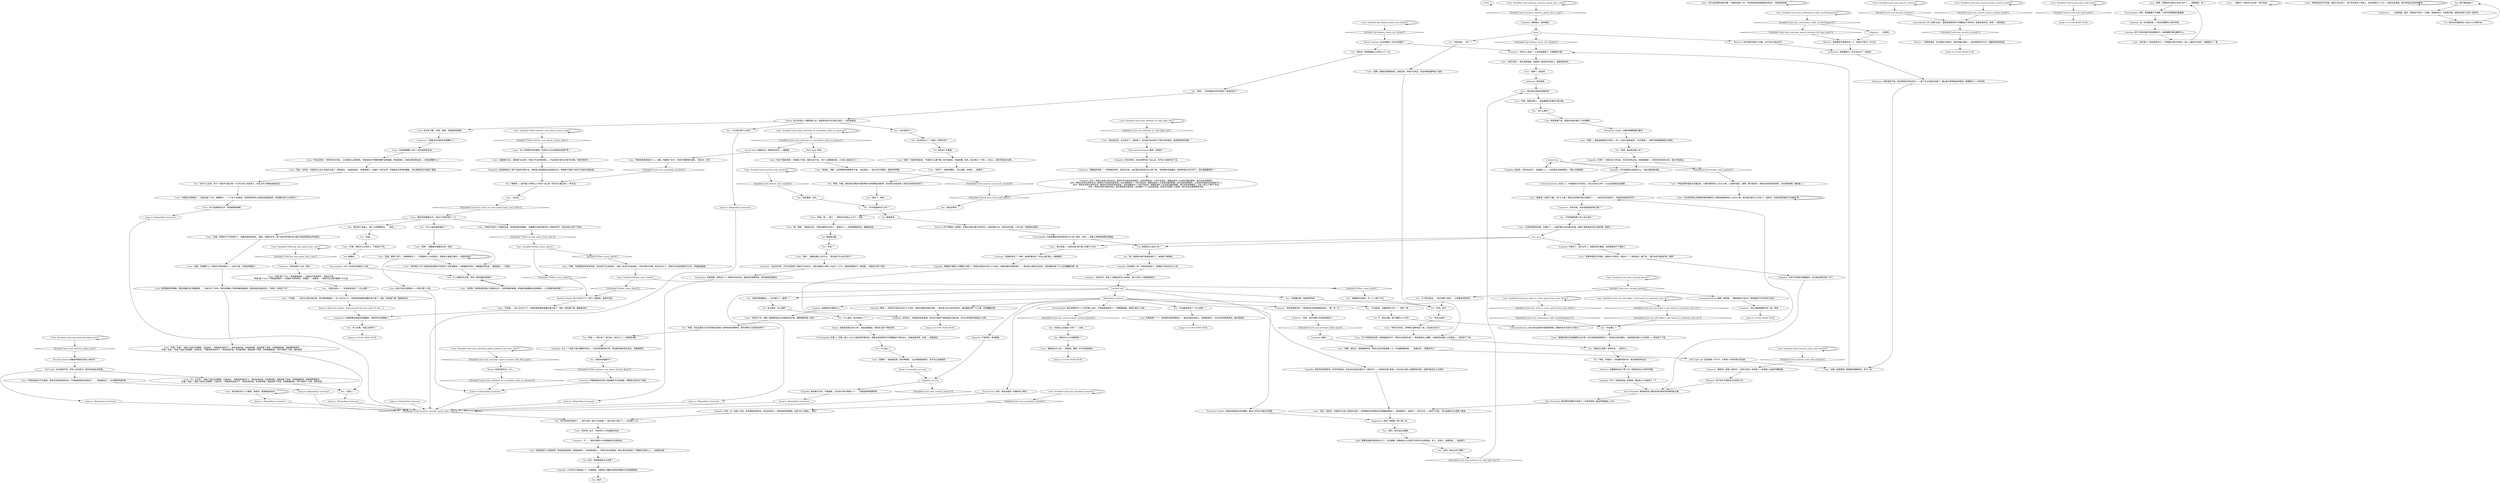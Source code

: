 # YARD / CUNO BEFRIEND WC
# Figure Cuno out WC
#* opens getting speed
#* ... buying pants
# ==================================================
digraph G {
	  0 [label="START"];
	  1 [label="input"];
	  2 [label="Cuno: “你听到了吗，坤妮？猪猡想说自己没法解决这件事，猪猡想跟坤诺一起住！”"];
	  3 [label="Cuno: “唷，坤妮。”他抬起头来。“坤诺没跟你说过吗？！坤诺说了——坤诺想跟谁说话，就跟谁说话。”"];
	  4 [label="Composure: 他通常都会直视你的眼睛的，刚刚有样东西破裂了。"];
	  5 [label="Reaction Speed: 有人忘记关门了？那个人就是他。是意外还是……"];
	  6 [label="Cuno: Variable[\"yard.eternite_hub_reached\"]"];
	  7 [label="Variable[\"yard.eternite_hub_reached\"]", shape=diamond];
	  8 [label="!(Variable[\"yard.eternite_hub_reached\"])", shape=diamond];
	  9 [label="You: “她是怎么回事？真是可怕……疯狂吓人。”"];
	  10 [label="Shivers: 空气中飘来一丝寒意，仿佛水在拍打着冰冷的石头，或是滴落下来。在附近的走廊，三年以前，角落里有双鞋子……"];
	  11 [label="Cuno: 这孩子现在还是那样——毕竟只是个小孩。"];
	  12 [label="You: “哇哦……”"];
	  13 [label="Cuno: “没错，就是那里。她就缩在壁橱旁边，疯子一样。”"];
	  14 [label="You: （回到谈话中。）“你说她混进来了？怎么回事？”"];
	  15 [label="Cuno: “都在坤诺掌握之中。”他从门牙缝中唾了一口。"];
	  16 [label="Cuno: “坤诺会帮你搞定非法毒品的，只要你替坤诺大人办点小事——就帮你搞定，猪猡。等你拿到货，坤诺还会给你搞来更多。出手很阔绰哦，猪皮条儿。”"];
	  17 [label="Cuno: “而且，该死的，你甚至可以进入坤诺的王国了！那堆亘石，”他指向后院，“那是扇暗门，知道吗？把它拉开，你就能进去坤诺的棚屋。”他以善意的点头结束了邀请。"];
	  18 [label="Conceptualization: 解释？就好像……解释某种*作品*吗？某种超前于时代的前卫作品？"];
	  19 [label="You: 我很感兴趣。"];
	  20 [label="Cuno: 他又弯下腰。“说吧，猪猡。坤诺能掌控局势。”"];
	  21 [label="You: “万一她真的杀过呢，坤诺？那样就能说得通了……”"];
	  22 [label="Cuno: “她可能还杀过一头猪呢。我是说，我很确定她杀过。”"];
	  23 [label="You: “拜托，她可没杀过警察。”"];
	  24 [label="Jump to: [Regarding Cunoesse]"];
	  25 [label="Jump to: [Regarding Cunoesse]"];
	  26 [label="You: “明白了，坤诺。”"];
	  27 [label="Cuno: “你少他妈管坤诺的闲事！”他把你赶到一边。”坤诺知道坤诺突破得有多用力，坤诺拼命突破……”"];
	  28 [label="Cuno: “放弃吧，条子。否则坤大人不会善罢甘休的。”"];
	  29 [label="Cunoesse: “痛苦吧，混蛋！疼死你！”这孩子没有一丝笑意——反倒像一头龇牙咧嘴的狼。"];
	  30 [label="Empathy: 此外，坤诺从未停止和你交流，甚至时不时地还有些享受。当你试图和另一个孩子说话时，就像在面对一头走投无路的野兽，她只会发出嘶嘶声。\n此外，坤诺从未停止和你交流，甚至时不时地还有些享受。当你试图和另一个孩子说话时，就像在面对一头走投无路的野兽，她只会发出嘶嘶声，以及他们给她的任务就是*杀人*。\n此外，坤诺从未停止和你交流，甚至时不时地还有些享受。当你试图和另一个孩子说话时，就像在面对一头走投无路的野兽，她只会发出嘶嘶声，以及一些关于*脖子*的话。\n还有，坤诺也没有不跟你说话。有时候甚至还很享受。当你跟另一个人说话的时候，感觉对方就像一只困兽。她只会发出嘶嘶嘶的声音。"];
	  31 [label="Shivers: 一阵寒意涌来，风从南部大道吹过，猛烈地抽打着你——怪你想把他们分开，想毁掉坤诺的街道。"];
	  32 [label="Encyclopedia: 听上去像*北边*，像是被苔原和针叶林覆盖的卡特拉洲。距离这里非常，非常——极其遥远。"];
	  33 [label="suru_ency"];
	  34 [label="Cuno: “她总是在说：女水妖这个，渔民那个。现在她只会在嗑了闪电丸的时候说。或者是枪响的时候。”"];
	  35 [label="Authority: 害怕真相。"];
	  36 [label="Jump to: [Regarding Cunoesse]"];
	  37 [label="Cuno: “没错，她就在那儿。”他指着围栏后面的公寓大楼。"];
	  38 [label="You: “你不知道她叫什么吗？”"];
	  39 [label="Cuno: “很好。”他擦去额头上的汗水。”现在我们可以谈*生意*了。”"];
	  40 [label="Cuno: “没错，你想要什么？坤诺可以帮你牵线——”他开口道，不再低声细语了。"];
	  41 [label="Jump to: [CUNO MAIN HUB]"];
	  42 [label="Reaction Speed: 就像诺伊德提过的私人电台吗？"];
	  43 [label="Empathy: 怎么了？他是个难以管教的年轻人，在你的犯罪现场打转，到处散布煽动性的言论，试图激怒你。"];
	  44 [label="Cunoesse: “不……”围栏后面的小东西就像在吐毛球似的。"];
	  45 [label="Cunoesse: “你还好吗，坤诺？”她看起来忧心忡忡的，那个*坤大人*把她弄糊涂了。"];
	  46 [label="Cunoesse: “*混蛋*你们他妈的在嘟囔什么？！”"];
	  47 [label="Empathy: 你成功了，他们分开了。他甚至背对着她，这样她就读不了唇语了。"];
	  48 [label="You: 那里有红头发的人吗？"];
	  49 [label="You: 现在这个不重要。"];
	  50 [label="Cuno: “是啊，我看到你去做*女水妖*治疗了……很黑暗吧，哈？”"];
	  51 [label="Cuno: “这跟我们无关。那就是*女水妖*。坤诺才不会多管闲事——不会四处打探*女水妖*的闲事。坤诺可聪明了。”"];
	  52 [label="Encyclopedia: 488？刑法并没有超过190条。"];
	  53 [label="Cunoesse: 尽管她朋友的声音小到她都听不见的程度，坤妮斯已经失去了笑容。"];
	  54 [label="Cuno: “是啊，她确实很想搞死他。但她没有。坤诺不在附近。而且坤妮是跟坤诺一起的。”"];
	  55 [label="Cuno: “没错，她是个疯子。”他凑得更近了。“不是那种小儿科的疯狂，而是放火烧猫之类的——她是玩真的。”"];
	  56 [label="You: “玩什么真的？”"];
	  57 [label="Cunoesse: “你说什么坤诺？”小女孩歪着脖子，盯着那栋大楼。"];
	  58 [label="You: “为什么她全身都湿透了？”"];
	  59 [label="You: “她需要专业帮助。你一个人做不了的。”"];
	  60 [label="Cuno: “坤诺对流浪汉一向很好说话，坤诺知道你有需要。”他像展示货品的面包师一样摊开双手，涨红的脸上绽开了笑容。"];
	  61 [label="You: “关于那次枪击……我不是那个意思……只是警告鸣枪而已。”"];
	  62 [label="You: 不，我没兴趣，我不想要什么*艺术*。"];
	  63 [label="Cuno: “你他妈嘟囔什么呢？”他也低声回复道。"];
	  64 [label="Rhetoric: 她重重地读出了那个词。希望这样会让你很不舒服。"];
	  65 [label="Cuno: “没事的！”他挺直后背，面向坤妮斯。“这头猪想挑拨我们，我不会让他得逞的。”"];
	  66 [label="Cuno: “一群疯子？该死的*女水妖*？我不知道……”"];
	  67 [label="Encyclopedia: 苏鲁人。苏鲁人是工人主义大国瓦萨的原住民，聚集在被苔原和针叶林覆盖的卡特拉洲上。距离这里非常，非常——极其遥远。"];
	  68 [label="Jump to: [Regarding Cunoesse]"];
	  69 [label="Cuno: Variable[\"yard.cuno_endurannce_talks_murderhangover\"]"];
	  70 [label="Variable[\"yard.cuno_endurannce_talks_murderhangover\"]", shape=diamond];
	  71 [label="!(Variable[\"yard.cuno_endurannce_talks_murderhangover\"])", shape=diamond];
	  72 [label="Cuno: “还记得你想让坤诺帮你牵线搭桥吗？如果你能帮坤诺大人办点小事，现在我们就可以*详谈*了。我和你，坤诺会帮你搞定*非法毒品*的。”"];
	  73 [label="Cuno: Variable[\"TASK.buy_faln_pants_from_cuno\"]"];
	  74 [label="Variable[\"TASK.buy_faln_pants_from_cuno\"]", shape=diamond];
	  75 [label="!(Variable[\"TASK.buy_faln_pants_from_cuno\"])", shape=diamond];
	  76 [label="Jump to: [CUNO MAIN HUB]"];
	  77 [label="Cuno: Variable[\"apt.hallway_boots_orb_clicked\"]"];
	  78 [label="Variable[\"apt.hallway_boots_orb_clicked\"]", shape=diamond];
	  79 [label="!(Variable[\"apt.hallway_boots_orb_clicked\"])", shape=diamond];
	  80 [label="Empathy: 不是坤诺，是坤妮斯。"];
	  81 [label="You: “什么意思，她对谁放火了？”"];
	  82 [label="Empathy: 坤妮斯才是两人中更糟心的那个。坤诺在你身边并没什么不自在，但躲在围栏后面的那个，一直在担心她的生命安全，就好像她*做*了什么非常糟糕的事一样。"];
	  83 [label="Empathy: 她很明白你想做什么。"];
	  84 [label="You: “你是怎么处理这一切的？”（总结。）"];
	  85 [label="Empathy: 有些事太可怕，不能细想。*女水妖*还有*卑鄙小人*……可能是某种防御机制。"];
	  86 [label="You: （行动起来，试着把他们分开。）“坤诺！喂！……”"];
	  87 [label="You: “你是说她……疯了？”"];
	  88 [label="Cuno: Variable[\"yard.cuno_befriend_failed_once\"]"];
	  89 [label="Variable[\"yard.cuno_befriend_failed_once\"]", shape=diamond];
	  90 [label="!(Variable[\"yard.cuno_befriend_failed_once\"])", shape=diamond];
	  91 [label="Cuno: “放轻松，坤妮。比起铁锤坤诺更喜欢子弹。”他点着头，一副大孩子的模样，感到非常骄傲。"];
	  92 [label="Empathy: 失策了。但他仍在小声说话，你还没有失去他。但别再搞砸了，否则你将彻底失去他。谁也不能保证。"];
	  93 [label="Cuno: “苏鲁人，像来自赫姆达尔的男人一样？”这孩子雀跃起来。“有可能哦……她有可能就像赫姆达尔那样。”"];
	  94 [label="Drama: 他之前说的一切都是真心话；但是现在他不仅仅是认真的——他还很真诚。"];
	  95 [label="Cuno: 坤诺安静下来，回答的时候也避开了你的眼睛……"];
	  96 [label="Cuno: “鼻烟电台什么的……相信我，猪猡，你不会想知道的。”"];
	  97 [label="Cuno: “因为她长得真他妈像坤诺。”"];
	  98 [label="Jump to: [Regarding Cunoesse]"];
	  99 [label="You: “好吧，她杀过多少警察？”"];
	  100 [label="Cunoesse: 那个生物从围栏背后看着你们。她的眼睛仿佛在搜索什么。"];
	  101 [label="Cuno: 男孩看着你的眼睛，黑色的瞳孔努力想要聚焦……“我会*杀了*你的。等你给她戴上手铐的瞬间我就跑，然后再找机会接近你，干掉你。听明白了吗？”"];
	  102 [label="Cunoesse: “别给他牵什么线，坤诺！”"];
	  103 [label="Cuno: “你看，坤诺就是这样有张有弛。现在我们可以放轻松。”他扯了扯自己的运动裤。“还有买裤子的事，现在也可以了。坤诺可以给他的猪仔打九折。坤诺能屈能伸。”"];
	  104 [label="Cuno: “没错，坤诺的大门向你敞开了，准备好接受奖励吧，”最后，他摊开双手，像个面包师在展示自己精心挑选的新鲜出炉的糕点。"];
	  105 [label="You: “你需要支援，我是来帮你的。”"];
	  106 [label="You: “坤诺，听着。我知道在你看来*突破界限*这种事情还很新鲜，但对我们这些成年人来说已经是老生常谈了。”"];
	  107 [label="Cunoesse: “坤诺，他们快要让你变成告密者了……”"];
	  108 [label="Empathy: 正常可不是我们能奢望的，你只能运用现有的一切了。"];
	  109 [label="Empathy: 就这样，你的机会来了。但是要小心——你还是有可能搞砸的。不要让坤诺难堪。"];
	  110 [label="You: “唷，我真高兴她不能再烦我们了。她真是个麻烦鬼。”"];
	  111 [label="Encyclopedia: 你是指像她这样的邪恶红毛小鬼？是的，当然——苏鲁人的确有姜黄色的基因。"];
	  112 [label="Logic: 警察的体格对她来说太大了，无法制服。但像她这么大的孩子仍然可以杀死弱者、老人、流浪汉、或者其他……其他孩子。"];
	  113 [label="Cuno: “我就知道你们这群猪猡太过天真，好在坤诺把她控制住了。坤诺会让她冷静的。”他感受到后脑勺上的视线——-然后停了下来。"];
	  114 [label="Cuno: “听着，坤诺可以让你安心。不是我们干的。”"];
	  115 [label="Cuno: “是啊。”他看着你慢慢消化这一信息。"];
	  116 [label="Cuno: “坤诺他妈的也不知道。她的头发全湿了，说不定还尿在了地板上。她在那里待了三天——就待在角落里。每次坤诺出去的时候都在。”"];
	  117 [label="Cuno: Variable[\"yard.cuno_did_killed_a_kid_branch_in_befriend_cuno_wc\"]"];
	  118 [label="Variable[\"yard.cuno_did_killed_a_kid_branch_in_befriend_cuno_wc\"]", shape=diamond];
	  119 [label="!(Variable[\"yard.cuno_did_killed_a_kid_branch_in_befriend_cuno_wc\"])", shape=diamond];
	  120 [label="Endurance: 你很清楚。身体进入了一种排斥休克状态，谋杀后的宿醉效应，很可能是这种情况。"];
	  121 [label="Empathy: 她赢了。"];
	  122 [label="Empathy: 他在你的犯罪现场，对你呼来喝去。而且他已经在这里呆了一段时间了——他常来这里*鬼混*。你必须从他身上挖掘更多信息，他很可能会派上大用场。"];
	  123 [label="You: “她是你的姐妹吗？”"];
	  124 [label="Pain Threshold: 就好像你快要吃不饱饭了！你突然感到一股自怜情绪涌上心间……"];
	  125 [label="Cuno: “那座城一点都不土鳖，*你*才土鳖！坤怒已经厌倦为怒之城辩护了……”他在空中挥动双手。“他妈的赶紧滚开好吗！”"];
	  126 [label="Jump to: [CUNO MAIN HUB]"];
	  127 [label="Jump to: [empathy_success]"];
	  128 [label="Physical Instrument: 蠢货！你搞砸了！"];
	  129 [label="You: “*女水妖*是什么东西？”"];
	  130 [label="You: “真的吗？她想制服别人未免太小了一点。"];
	  131 [label="You: “就在那个走廊上，看门人的壁橱旁边。”（指向。）"];
	  132 [label="You: “好吧，孩子。”"];
	  133 [label="Cuno: “听着！听着！”他指了指自己的眼睛，又指向你。“坤妮是坤诺的手下，坤诺会保护她。你招惹坤妮，就是招惹了坤诺。你再敢威胁她，威胁要把她带走……”\n“听着！听着！”他指了指自己的眼睛，又指向你。“坤妮是坤诺的手下，坤诺会保护她。你招惹坤妮，就是招惹了坤诺。你再敢威胁她，*再*对她挥一次枪，要带走她…….”"];
	  134 [label="Half Light: 也许他做不到，但他一定会尝试。现在的他如此坚信着。"];
	  135 [label="Rhetoric: 他不愿意去想这个问题。这不仅仅又是在吹牛。"];
	  136 [label="Empathy: 上次你过于咄咄逼人了。仔细想想，试着真正*理解*坤诺和坤妮斯之间的精神联结。"];
	  137 [label="Empathy: 看吧——坤诺在你身边并没什么不自在，而她总是躲在围栏后面，一直在担心自己的生命安全，就好像她*做*了什么事。非常糟糕的事。"];
	  138 [label="You: “你觉得她和那个死人有关系吗？”"];
	  139 [label="Pain Threshold: 坤诺即将变土鳖的前景对她来说仿佛切肤之痛。"];
	  140 [label="Jump to: [CUNO MAIN HUB]"];
	  141 [label="Empathy: 你不知道现在该说些什么，只能试着转换话题……"];
	  142 [label="You: “坤诺，听我说——她想要*控制*你，我们得把你带出去。”"];
	  143 [label="Cuno: “疯狂？”他紧张地低语。“你真的什么都不懂。她不是疯狂，而是疯癫，危险。她点燃过一个男人，杀过人，甚至可能还杀过猪……”"];
	  144 [label="Encyclopedia: 当然，奇闻趣事并不重要，只有你的警察事务最重要。"];
	  145 [label="You: “女水妖治疗？”"];
	  146 [label="You: “杀人的事，你是认真的吗？”"];
	  147 [label="Savoir Faire: 脑袋别动，就用你的余光——看着她。"];
	  148 [label="You: 看着坤诺。"];
	  149 [label="Cuno: “没人知道她的名字，坤诺就喊她坤妮。”"];
	  150 [label="Cuno: “专业的。”"];
	  151 [label="Cuno: “想找坤诺大人的麻烦吗！想找我的麻烦吗！想找麻烦吗！”他的唾沫横飞。“坤诺只会扔得更高！更加-更加-更加快！不要阻拦坤诺大人——远离反应堆！”"];
	  152 [label="Cunoesse: “你告诉他，现在他就知道你很土鳖了！”"];
	  153 [label="Cuno: “你也去死吧，”他转向你补充到。“让坤诺陷入这等境地。坤诺他妈的不需要*解释*这种破事，坤诺是国王，他是这里的统治者——你他妈想要什么？”"];
	  154 [label="Empathy: 他也像你一样，开始说悄悄话了。看看接下来会发生什么吧……"];
	  155 [label="Cuno: “她才不是麻烦鬼！”他提高了声调，很快又低下来。“每个人都是麻烦鬼，少对别人指指点点了。”"];
	  156 [label="Cuno: Variable[\"yard.cuno_befriend_wc_half_light_fear\"]"];
	  157 [label="Variable[\"yard.cuno_befriend_wc_half_light_fear\"]", shape=diamond];
	  158 [label="!(Variable[\"yard.cuno_befriend_wc_half_light_fear\"])", shape=diamond];
	  159 [label="Cuno: “忘了坤诺说的话吧，坤诺就是在吹牛。坤诺又在胡言乱语了，坤诺就是这么愚蠢。”他感受到后脑勺上的视线——-然后停了下来。"];
	  160 [label="You: “你在哪儿？”"];
	  161 [label="You: “你说她混进来了？怎么回事？”"];
	  162 [label="You: “那她为什么叫坤妮斯呢？”"];
	  163 [label="Cuno: “坤诺*做了*什么？坤诺做得很好——他根本不用你帮忙，坤妮也不用。”\n“坤诺*做了*什么？坤诺做得很好——他根本不用你帮忙，挥着枪，一条疯狗……坤诺可还记得你都做了什么呢。”"];
	  164 [label="Cuno: “坤妮，放松点，他很尊重坤诺。坤诺让他对坤诺尊重一点，你也要尊重坤诺……”他面向你。“随便你开口。”"];
	  165 [label="You: [离开。]"];
	  166 [label="You: 好的。那坤妮斯是怎么回事？"];
	  167 [label="Cunoesse: “坤诺会整死你的！”她举起自己瘦骨嶙峋的拳头。“整！死！你！”"];
	  168 [label="You: “她说的是哪国话——*正中靶心*，*基佬*？”"];
	  169 [label="You: “我不知该如何是好了……我不过是一滩行尸走肉罢了。我只有这个案子了——你还帮不上忙。”"];
	  170 [label="Empathy: 总而言之，坤诺喜欢疯言疯语。而在这方面你不能指望自己胜过她，所以必须争取和他独处几分钟。"];
	  171 [label="Cuno: Variable[\"yard.cuno_punchhub_reached\"]"];
	  172 [label="Variable[\"yard.cuno_punchhub_reached\"]", shape=diamond];
	  173 [label="!(Variable[\"yard.cuno_punchhub_reached\"])", shape=diamond];
	  174 [label="Perception (Sight): 他那双绿眼睛紧盯着你。"];
	  175 [label="Cuno: “坤诺，呃……那个……坤诺也开始这么认为了，没错。”"];
	  176 [label="Cuno: “是啊——就这样。”"];
	  177 [label="You: “流浪儿？”"];
	  178 [label="Empathy: 这一切归根究底——现在他需要你认真对待他。"];
	  179 [label="Jump to: [Regarding Cunoesse]"];
	  180 [label="You: “坤诺，你在这里扔石头的时候肯定看到了各种各样的事情吧。想不想帮RCM找到凶手呢？”"];
	  181 [label="Cunoesse: “别让他搬来跟我们住一起，坤诺。”"];
	  182 [label="Cuno: Variable[\"yard.cuno_concept_passive\"]"];
	  183 [label="Variable[\"yard.cuno_concept_passive\"]", shape=diamond];
	  184 [label="!(Variable[\"yard.cuno_concept_passive\"])", shape=diamond];
	  185 [label="You: 有点意思。怎么回事？"];
	  186 [label="Cuno: “鬼才知道——她说这是*她们族人的歌*什么的。”"];
	  187 [label="You: “坤诺，她会是苏鲁人吗？”"];
	  188 [label="Encyclopedia: 瑞瓦肖确实有个小小的苏鲁人社区，不然就是她爬进了一个醋栗集装箱，被意外地运了过来。"];
	  189 [label="You: “坤诺……你觉得她有没有可能杀了其他的孩子？”"];
	  190 [label="Cuno: “你听明白了吗？我他妈是在跟你开玩笑吗？你觉得要杀一个肥猪能有多难？”他戳着你的肚皮。“蜜语甜言，一刀致命。”"];
	  191 [label="You: “就先这样吧。”"];
	  192 [label="Rhetoric: 而他甚至不愿意考虑一下。这绝对不是又一句大话。"];
	  193 [label="You: “你的父母呢？”"];
	  194 [label="Cuno: “不，这不好。”他指了指自己的眼睛，又指向你。“坤妮是坤诺的手下，坤诺会保护她。你招惹坤妮，就是招惹了坤诺。你再敢威胁她，威胁要把她带走……”\n“听着！听着！”他指了指自己的眼睛，又指向你。“坤妮是坤诺的手下，坤诺会保护她。你招惹坤妮，就是招惹了坤诺。你再敢威胁她，*再*对她挥一次枪，要带走她…….”"];
	  195 [label="You: “我会尊重一点的。”"];
	  196 [label="Cuno: “而且，该死的，你甚至可以进入坤诺的王国了！坤诺看到你在那堆亘石周围翻来翻去了。那是扇暗门，知道吗？！把它拉开——就在门口面。”他以善意的点头结束了邀请。"];
	  197 [label="Untitled hub"];
	  198 [label="Empathy: 不对，他觉得这是一种恭维。随后他小小的痉挛了一下。"];
	  199 [label="Cuno: “如果坤诺想小声说话，他就会小声说话，明白吗？！”他转向你，蹲下来：“我们来说*悄悄话*吧，猪猡！”"];
	  200 [label="Savoir Faire: 该死，她会读唇语？你最好闭上嘴巴。"];
	  201 [label="You: “女水妖怎么了？*渔民*？那种东西？”"];
	  202 [label="Cuno: “之前你挥枪的时候，它爆炸了——当她*倒在*血泊里的时候。她做了那种渔民水妖之类的事。超速了。”"];
	  203 [label="Cuno: Variable[\"TASK.confront_cuno_about_locusts_done\"]"];
	  204 [label="Variable[\"TASK.confront_cuno_about_locusts_done\"]", shape=diamond];
	  205 [label="!(Variable[\"TASK.confront_cuno_about_locusts_done\"])", shape=diamond];
	  206 [label="Cuno: “当然不是了，她不是我妹妹。她就是个混进来的流浪儿，像条疯狗似的。”"];
	  207 [label="Cuno: 坤诺畏缩了一下，然后把声音放得更低了。“她当时就在走廊上，浑身都湿透了。站在该死的鞋架旁边，躲在黑暗中。”"];
	  208 [label="Cuno: “不知道……有人忘记关门了。坤诺回家就看到她睡在桌子底下，埋在一堆衣服下面。像条狗似的。”"];
	  209 [label="Cuno: Variable[\"yard.cuno_reactions_speed_someone_left_door_open\"]"];
	  210 [label="Variable[\"yard.cuno_reactions_speed_someone_left_door_open\"]", shape=diamond];
	  211 [label="!(Variable[\"yard.cuno_reactions_speed_someone_left_door_open\"])", shape=diamond];
	  212 [label="You: 我不想知道这个。"];
	  213 [label="Endurance: ……杀害孩童，是的。驱使他们寻找一个安静、黑暗的地方，在那里冬眠。通常会持续几天到一周时间。"];
	  214 [label="Endurance: 我知道你不想，但这种想法仍然出现了——她下手之后就去冬眠了。要从脑子里甩掉这种感觉，是需要花上一点时间的……"];
	  215 [label="You: “生意？”"];
	  216 [label="Conceptualization: 你必须在这段时间里查明真相，遗憾的是今天是不太可能了。"];
	  217 [label="Conceptualization: 别否认了。你想接受艺术的洗礼，完全沉浸在艺术中，从出生起就如此渴望着……"];
	  218 [label="Jump to: [CUNO MAIN HUB]"];
	  219 [label="Cuno: “杀人可是很严肃的事情，坤诺对于488这类事总是很严肃。”"];
	  220 [label="Cuno: “坤诺不在附近，而坤妮又跟坤诺在一起。已经告诉过你了。”"];
	  221 [label="Cuno: “坤诺的爸爸才不在意呢。根本没注意到她的存在，不然就是把她当成坤诺了……”他指着自己。“总之都是坤诺的错。”"];
	  222 [label="You: “你开什么玩笑，孩子？你是不可能打倒一个比你大好几倍的男人。你自己的小命都会赔进去的。”"];
	  223 [label="Perception (Sight): 他指的是温室右边的棚屋，屋顶上还有正在融化的积雪。"];
	  224 [label="You: “嘿坤诺——能不能让*坤诺大人*休息一会儿呢？我们可以像正常人一样交流。”"];
	  225 [label="Cuno: Variable[\"yard.cunoesse_main_hub_reached\"]"];
	  226 [label="Variable[\"yard.cunoesse_main_hub_reached\"]", shape=diamond];
	  227 [label="!(Variable[\"yard.cunoesse_main_hub_reached\"])", shape=diamond];
	  228 [label="Rhetoric: 他宁死也不愿配合司法系统工作。"];
	  229 [label="Empathy: 觉察弱点，她的最爱。"];
	  230 [label="Empathy: 还有一点，她是个女孩。而且看起来很年幼，年纪肯定更小。然而坤诺却很怕她，这是*怎么*回事儿，坤诺？"];
	  231 [label="Empathy: 之前她就想出了那个变态的求救计划，而坤诺只是想跟你谈谈他的名字。坤妮斯才是那个给他下达指令的操纵者。"];
	  232 [label="Drama: 当她承受着太多压力时，就会退居幕后，假装自己是个神秘生物。"];
	  233 [label="Cuno: “坤诺的意思是她杀了人。没错，坤妮是个杀手。”他目不转睛地盯着你。“真正的，杀手。”"];
	  234 [label="Cuno: Variable[\"yard.cunoe_befriend_wc_savoirfaire_look_at_cunoesse\"]"];
	  235 [label="Variable[\"yard.cunoe_befriend_wc_savoirfaire_look_at_cunoesse\"]", shape=diamond];
	  236 [label="!(Variable[\"yard.cunoe_befriend_wc_savoirfaire_look_at_cunoesse\"])", shape=diamond];
	  237 [label="Jump to: [Regarding Cunoesse]"];
	  238 [label="Suggestion: 坤诺？坤妮斯？两个都一样。"];
	  239 [label="Jump to: [CUNO MAIN HUB]"];
	  240 [label="Cuno: Variable[\"church.noid_said_snuff_radio\"]"];
	  241 [label="Variable[\"church.noid_said_snuff_radio\"]", shape=diamond];
	  242 [label="!(Variable[\"church.noid_said_snuff_radio\"])", shape=diamond];
	  243 [label="Cuno: Variable[\"yard.cunoesse_reaction_speed_shes_a_girl\"]"];
	  244 [label="Variable[\"yard.cunoesse_reaction_speed_shes_a_girl\"]", shape=diamond];
	  245 [label="!(Variable[\"yard.cunoesse_reaction_speed_shes_a_girl\"])", shape=diamond];
	  246 [label="Regarding Cunoesse"];
	  247 [label="You: “坤诺——‘怒之城’？‘夜之城’？发生什么了？我很感兴趣。”"];
	  248 [label="Cuno: “当然不！”他突然爆笑。“怎么回事，你他妈……智障吗？”"];
	  249 [label="Cunoesse: “别跟他说话了！坤诺，我他妈警告你！你会让我们惹上一堆破事的！”"];
	  250 [label="You: “什么族人？”"];
	  251 [label="Cuno: Variable[\"yard.cuno_encyclo_suruese\"]"];
	  252 [label="Variable[\"yard.cuno_encyclo_suruese\"]", shape=diamond];
	  253 [label="!(Variable[\"yard.cuno_encyclo_suruese\"])", shape=diamond];
	  254 [label="Cuno: Variable[\"yard.cuno_encyclo_lesser_suruese_boreal\"]"];
	  255 [label="Variable[\"yard.cuno_encyclo_lesser_suruese_boreal\"]", shape=diamond];
	  256 [label="!(Variable[\"yard.cuno_encyclo_lesser_suruese_boreal\"])", shape=diamond];
	  257 [label="Jump to: [Regarding Cunoesse]"];
	  258 [label="Cuno: “她们族人？她也是其中之一？然而她又很讨厌他们。那人人都是*女水妖*，她被困住了？看……”"];
	  259 [label="Half Light: 害怕。"];
	  260 [label="You: 看着她。"];
	  261 [label="Drama: 他说的是实话，大人。"];
	  262 [label="Empathy: ……故意的。"];
	  263 [label="You: 谋杀后的宿醉效应？她从什么时候开始……"];
	  264 [label="Half Light: 这一定是她第一次下手，只有第一次的时候才会这样。"];
	  265 [label="Cuno: Variable[\"yard.cuno_tried_to_score_speed_from_cuno_futile\"]"];
	  266 [label="Variable[\"yard.cuno_tried_to_score_speed_from_cuno_futile\"]", shape=diamond];
	  267 [label="!(Variable[\"yard.cuno_tried_to_score_speed_from_cuno_futile\"])", shape=diamond];
	  268 [label="Cunoesse: “告诉过你吧，你不应该和那个混蛋*打交道*的。”围栏后面的小孩听上去松了一口气，语调变得像空气一般轻盈。“他根本不是个东西。”"];
	  269 [label="Endurance: 他喘着粗气，似乎也吐出了一些焦虑。"];
	  270 [label="Jump to: [Regarding Cunoesse]"];
	  271 [label="empathy_success"];
	  272 [label="Empathy: 你应该明白：我已经带你走了这么远，但不会一直陪你走下去。"];
	  273 [label="Cunoesse: “想骗我的坤诺！”一阵咯咯的笑声，恶意又欢快。站在围栏后的她又往上窜了窜。“想把我的坤诺骗走！我和坤诺的关系可好了，我们是雌雄双煞！”"];
	  274 [label="Untitled hub"];
	  275 [label="Jump to: [Regarding Cunoesse]"];
	  276 [label="Cuno: “当然啦！坤诺知道你现在不想面对这个。这种阴暗的破事。坤诺每天都要面对这种破事——让坤诺起鸡皮疙瘩了。”"];
	  277 [label="Jump to: [Regarding Cunoesse]"];
	  278 [label="Visual Calculus: 右边的鞋柜？你去过那里吗？"];
	  279 [label="Cuno: “不知道……”当你从沉思中回过神，他怀疑地看着你。“有人忘记关门了。坤诺回家就看到她睡在桌子底下，埋在一堆衣服下面。像条狗似的。”"];
	  280 [label="Jump to: [Reaction Speed: \"Someone left the door open? It was...\"]"];
	  281 [label="Cuno: “你真是大错特错了。”他往后退了几步，喘着粗气。“一个*巨大*的错误。向坤诺帮你牵上的那些线索道别吧，坤诺跟你没什么好说的了。”"];
	  282 [label="Cuno: Variable[\"XP.find_cunos_shack\"]"];
	  283 [label="Variable[\"XP.find_cunos_shack\"]", shape=diamond];
	  284 [label="!(Variable[\"XP.find_cunos_shack\"])", shape=diamond];
	  285 [label="Cuno: Variable[\"XP.find_cunos_shack\"]"];
	  286 [label="Variable[\"XP.find_cunos_shack\"]", shape=diamond];
	  287 [label="!(Variable[\"XP.find_cunos_shack\"])", shape=diamond];
	  288 [label="Jump to: [CUNO MAIN HUB]"];
	  0 -> 0
	  1 -> 87
	  1 -> 79
	  1 -> 135
	  2 -> 180
	  3 -> 19
	  4 -> 146
	  5 -> 208
	  6 -> 6
	  6 -> 7
	  7 -> 195
	  8 -> 16
	  9 -> 142
	  10 -> 111
	  11 -> 277
	  12 -> 114
	  13 -> 57
	  14 -> 279
	  15 -> 104
	  15 -> 58
	  15 -> 131
	  15 -> 60
	  16 -> 72
	  17 -> 222
	  18 -> 181
	  19 -> 215
	  20 -> 46
	  21 -> 276
	  22 -> 98
	  22 -> 22
	  23 -> 112
	  24 -> 245
	  25 -> 245
	  26 -> 38
	  27 -> 27
	  28 -> 44
	  29 -> 228
	  30 -> 242
	  31 -> 288
	  32 -> 253
	  33 -> 48
	  33 -> 186
	  33 -> 47
	  34 -> 128
	  35 -> 97
	  36 -> 245
	  37 -> 56
	  38 -> 148
	  39 -> 268
	  40 -> 101
	  42 -> 134
	  43 -> 123
	  44 -> 151
	  45 -> 197
	  46 -> 63
	  47 -> 199
	  48 -> 110
	  49 -> 143
	  50 -> 144
	  51 -> 231
	  52 -> 21
	  53 -> 277
	  54 -> 159
	  55 -> 11
	  55 -> 190
	  55 -> 55
	  56 -> 95
	  57 -> 206
	  58 -> 115
	  59 -> 132
	  60 -> 75
	  61 -> 132
	  62 -> 216
	  63 -> 153
	  64 -> 198
	  65 -> 127
	  66 -> 66
	  67 -> 250
	  68 -> 245
	  69 -> 69
	  69 -> 70
	  70 -> 211
	  70 -> 262
	  71 -> 160
	  72 -> 72
	  73 -> 73
	  73 -> 74
	  74 -> 102
	  75 -> 285
	  77 -> 77
	  77 -> 78
	  78 -> 278
	  79 -> 57
	  80 -> 271
	  81 -> 232
	  82 -> 170
	  83 -> 2
	  84 -> 162
	  85 -> 275
	  86 -> 62
	  87 -> 54
	  88 -> 88
	  88 -> 89
	  89 -> 42
	  90 -> 121
	  91 -> 227
	  92 -> 8
	  92 -> 141
	  93 -> 187
	  94 -> 129
	  94 -> 145
	  94 -> 20
	  95 -> 174
	  96 -> 239
	  97 -> 37
	  98 -> 245
	  99 -> 158
	  100 -> 258
	  101 -> 133
	  102 -> 163
	  103 -> 282
	  104 -> 40
	  105 -> 132
	  106 -> 26
	  107 -> 90
	  108 -> 139
	  109 -> 274
	  110 -> 154
	  111 -> 48
	  111 -> 186
	  112 -> 99
	  113 -> 9
	  114 -> 260
	  115 -> 190
	  115 -> 55
	  116 -> 116
	  117 -> 117
	  117 -> 118
	  118 -> 119
	  119 -> 160
	  120 -> 68
	  121 -> 164
	  122 -> 196
	  123 -> 205
	  124 -> 196
	  125 -> 152
	  127 -> 271
	  128 -> 272
	  129 -> 257
	  130 -> 189
	  131 -> 12
	  132 -> 193
	  133 -> 177
	  134 -> 25
	  134 -> 194
	  134 -> 221
	  135 -> 269
	  136 -> 165
	  137 -> 170
	  138 -> 202
	  139 -> 124
	  141 -> 217
	  142 -> 64
	  143 -> 248
	  144 -> 178
	  145 -> 201
	  146 -> 218
	  147 -> 233
	  148 -> 10
	  149 -> 24
	  150 -> 267
	  151 -> 166
	  152 -> 138
	  153 -> 17
	  154 -> 45
	  155 -> 91
	  156 -> 156
	  156 -> 157
	  157 -> 34
	  158 -> 97
	  159 -> 9
	  160 -> 113
	  161 -> 207
	  162 -> 96
	  163 -> 14
	  164 -> 264
	  166 -> 136
	  167 -> 107
	  168 -> 185
	  169 -> 28
	  170 -> 126
	  171 -> 171
	  171 -> 172
	  172 -> 230
	  173 -> 224
	  174 -> 93
	  175 -> 3
	  176 -> 35
	  177 -> 36
	  178 -> 100
	  179 -> 245
	  180 -> 247
	  181 -> 140
	  182 -> 182
	  182 -> 183
	  183 -> 18
	  183 -> 61
	  185 -> 81
	  186 -> 249
	  187 -> 92
	  188 -> 256
	  189 -> 94
	  190 -> 21
	  191 -> 175
	  192 -> 269
	  193 -> 220
	  194 -> 177
	  195 -> 38
	  196 -> 238
	  197 -> 168
	  197 -> 105
	  197 -> 179
	  197 -> 246
	  197 -> 223
	  198 -> 139
	  199 -> 108
	  200 -> 245
	  201 -> 49
	  202 -> 33
	  203 -> 203
	  203 -> 204
	  204 -> 219
	  205 -> 53
	  206 -> 176
	  207 -> 76
	  208 -> 4
	  209 -> 209
	  209 -> 210
	  210 -> 261
	  211 -> 192
	  212 -> 213
	  213 -> 263
	  214 -> 13
	  215 -> 39
	  216 -> 125
	  217 -> 125
	  219 -> 51
	  220 -> 159
	  221 -> 237
	  222 -> 281
	  223 -> 238
	  224 -> 150
	  225 -> 225
	  225 -> 226
	  226 -> 29
	  227 -> 242
	  228 -> 139
	  229 -> 1
	  230 -> 169
	  231 -> 224
	  232 -> 67
	  233 -> 173
	  234 -> 234
	  234 -> 235
	  235 -> 259
	  235 -> 147
	  236 -> 277
	  237 -> 245
	  238 -> 23
	  240 -> 240
	  240 -> 241
	  241 -> 41
	  242 -> 191
	  243 -> 243
	  243 -> 244
	  244 -> 229
	  245 -> 169
	  246 -> 161
	  246 -> 167
	  246 -> 200
	  246 -> 137
	  246 -> 80
	  246 -> 83
	  246 -> 86
	  246 -> 122
	  246 -> 188
	  247 -> 43
	  248 -> 106
	  249 -> 82
	  250 -> 65
	  251 -> 251
	  251 -> 252
	  252 -> 32
	  253 -> 31
	  254 -> 254
	  254 -> 255
	  255 -> 32
	  256 -> 84
	  257 -> 245
	  258 -> 50
	  259 -> 155
	  260 -> 52
	  261 -> 236
	  262 -> 192
	  263 -> 212
	  264 -> 13
	  265 -> 265
	  265 -> 266
	  266 -> 71
	  267 -> 15
	  268 -> 120
	  269 -> 214
	  270 -> 245
	  271 -> 184
	  271 -> 85
	  272 -> 273
	  273 -> 30
	  274 -> 8
	  274 -> 109
	  274 -> 141
	  275 -> 245
	  276 -> 21
	  277 -> 245
	  278 -> 57
	  278 -> 130
	  279 -> 280
	  280 -> 4
	  281 -> 149
	  282 -> 283
	  282 -> 284
	  283 -> 59
	  284 -> 5
	  285 -> 286
	  285 -> 287
	  286 -> 103
	  287 -> 5
}

